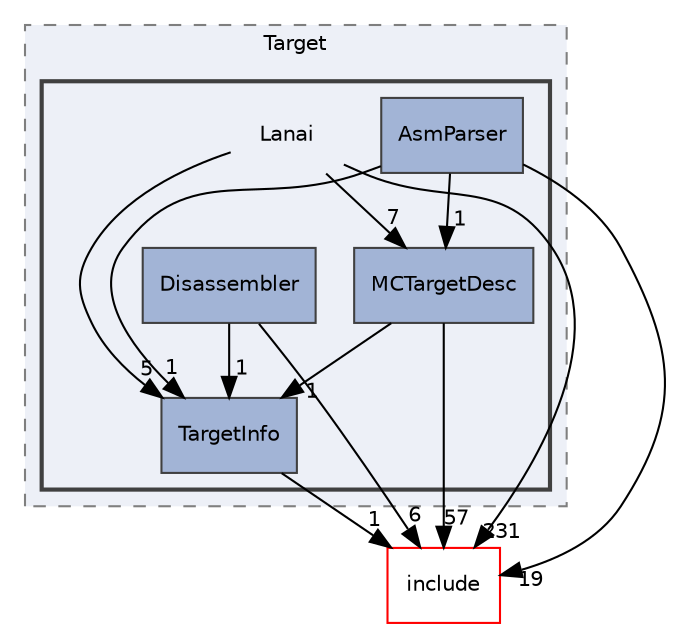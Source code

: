 digraph "lib/Target/Lanai"
{
 // LATEX_PDF_SIZE
  bgcolor="transparent";
  edge [fontname="Helvetica",fontsize="10",labelfontname="Helvetica",labelfontsize="10"];
  node [fontname="Helvetica",fontsize="10",shape="box"];
  compound=true
  subgraph clusterdir_794e483eb1cc7921d35fd149d9cc325b {
    graph [ bgcolor="#edf0f7", pencolor="grey50", style="filled,dashed,", label="Target", fontname="Helvetica", fontsize="10", URL="dir_794e483eb1cc7921d35fd149d9cc325b.html"]
  subgraph clusterdir_fe688c5a7f28af787195a7225fc9d3ae {
    graph [ bgcolor="#edf0f7", pencolor="grey25", style="filled,bold,", label="", fontname="Helvetica", fontsize="10", URL="dir_fe688c5a7f28af787195a7225fc9d3ae.html"]
    dir_fe688c5a7f28af787195a7225fc9d3ae [shape=plaintext, label="Lanai"];
  dir_0e9735bd4f93a4b00cdc548ccbcaa932 [label="AsmParser", style="filled,", fillcolor="#a2b4d6", color="grey25", URL="dir_0e9735bd4f93a4b00cdc548ccbcaa932.html"];
  dir_c088b8c56b513109f3658d64813ffa3f [label="Disassembler", style="filled,", fillcolor="#a2b4d6", color="grey25", URL="dir_c088b8c56b513109f3658d64813ffa3f.html"];
  dir_c021bc93eaae47ee1c5aa71d224ea3ba [label="MCTargetDesc", style="filled,", fillcolor="#a2b4d6", color="grey25", URL="dir_c021bc93eaae47ee1c5aa71d224ea3ba.html"];
  dir_675e2f6da15740038c90615091f2e3df [label="TargetInfo", style="filled,", fillcolor="#a2b4d6", color="grey25", URL="dir_675e2f6da15740038c90615091f2e3df.html"];
  }
  }
  dir_d44c64559bbebec7f509842c48db8b23 [label="include", style="", fillcolor="#edf0f7", color="red", URL="dir_d44c64559bbebec7f509842c48db8b23.html"];
  dir_fe688c5a7f28af787195a7225fc9d3ae->dir_675e2f6da15740038c90615091f2e3df [headlabel="5", labeldistance=1.5 headhref="dir_000097_000201.html"];
  dir_fe688c5a7f28af787195a7225fc9d3ae->dir_c021bc93eaae47ee1c5aa71d224ea3ba [headlabel="7", labeldistance=1.5 headhref="dir_000097_000130.html"];
  dir_fe688c5a7f28af787195a7225fc9d3ae->dir_d44c64559bbebec7f509842c48db8b23 [headlabel="231", labeldistance=1.5 headhref="dir_000097_000082.html"];
  dir_0e9735bd4f93a4b00cdc548ccbcaa932->dir_675e2f6da15740038c90615091f2e3df [headlabel="1", labeldistance=1.5 headhref="dir_000017_000201.html"];
  dir_0e9735bd4f93a4b00cdc548ccbcaa932->dir_c021bc93eaae47ee1c5aa71d224ea3ba [headlabel="1", labeldistance=1.5 headhref="dir_000017_000130.html"];
  dir_0e9735bd4f93a4b00cdc548ccbcaa932->dir_d44c64559bbebec7f509842c48db8b23 [headlabel="19", labeldistance=1.5 headhref="dir_000017_000082.html"];
  dir_c088b8c56b513109f3658d64813ffa3f->dir_675e2f6da15740038c90615091f2e3df [headlabel="1", labeldistance=1.5 headhref="dir_000055_000201.html"];
  dir_c088b8c56b513109f3658d64813ffa3f->dir_d44c64559bbebec7f509842c48db8b23 [headlabel="6", labeldistance=1.5 headhref="dir_000055_000082.html"];
  dir_c021bc93eaae47ee1c5aa71d224ea3ba->dir_675e2f6da15740038c90615091f2e3df [headlabel="1", labeldistance=1.5 headhref="dir_000130_000201.html"];
  dir_c021bc93eaae47ee1c5aa71d224ea3ba->dir_d44c64559bbebec7f509842c48db8b23 [headlabel="57", labeldistance=1.5 headhref="dir_000130_000082.html"];
  dir_675e2f6da15740038c90615091f2e3df->dir_d44c64559bbebec7f509842c48db8b23 [headlabel="1", labeldistance=1.5 headhref="dir_000201_000082.html"];
}
